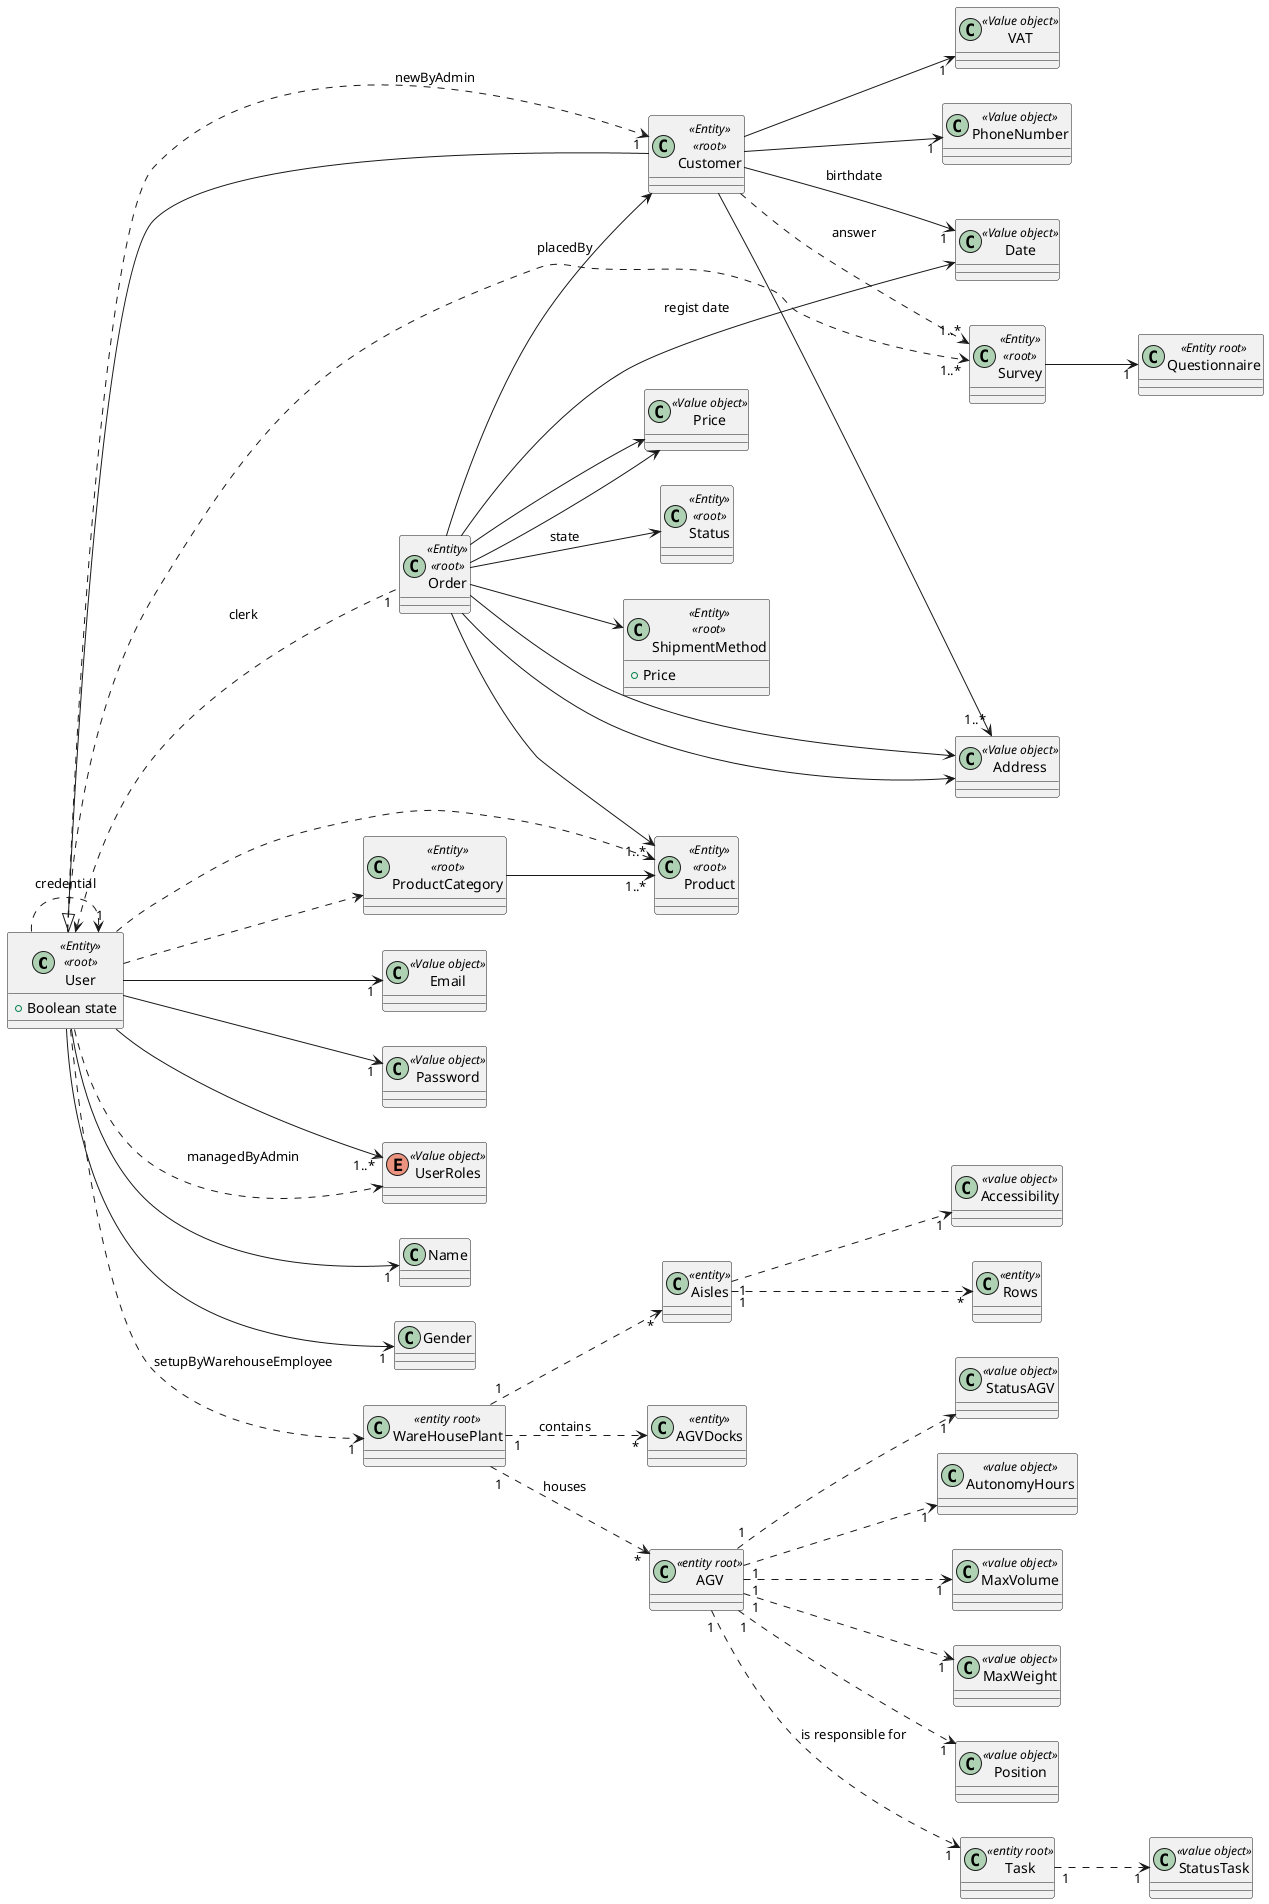 @startuml

left to right direction
'skinparam linetype ortho

class User <<Entity>> <<root>>{
 +Boolean state
}

class Customer <<Entity>> <<root>> {}

class Order <<Entity>> <<root>> {}



class Email <<Value object>> {}

class Password <<Value object>>

enum UserRoles <<Value object>> {}

User --> "1" Name
User --> "1" Gender
User --> "1" Email
User --> "1" Password
User ..> UserRoles : managedByAdmin
User --> "1..*" UserRoles

Customer --|> User


class VAT <<Value object>>{}
class PhoneNumber <<Value object>>{}
class Address <<Value object>>{}
class Date <<Value object>>

Customer --> "1" VAT
Customer --> "1..*" Address
Customer --> "1" PhoneNumber
Customer --> "1" Date : birthdate

class Price <<Value object>>{}
class Status <<Entity>> <<root>>{}
class ShipmentMethod <<Entity>> <<root>>{
    +Price
}

Order --> Customer : placedBy
Order --> Date :  regist date
Order --> Price
Order --> Price
Order --> Address
Order --> Address
Order --> Status : state
Order --> ShipmentMethod

class Product <<Entity>> <<root>>{}
class ProductCategory <<Entity>> <<root>>{}

Order --> "1..*" Product

ProductCategory --> "1..*" Product

User ..> ProductCategory
User ..> Product
User ..> "1" User : credential
User ..> "1" Customer : newByAdmin
User <.. "1" Order : clerk

class WareHousePlant<<entity root>> {}
class Aisles <<entity>> {}
class Accessibility <<value object>> {}
class Rows <<entity>> {}
class AGVDocks <<entity>> {}
class AGV<<entity root>>{}
class StatusAGV<<value object>>{}
class AutonomyHours<<value object>>{}
class MaxVolume<<value object>>{}
class MaxWeight<<value object>>{}
class Position<<value object>>{}
class Task<<entity root>>{}
class StatusTask<<value object>>{}

User ..> "1" WareHousePlant : setupByWarehouseEmployee
WareHousePlant "1" ..> "*" AGVDocks : contains
WareHousePlant "1" ..> "*" Aisles
Aisles "1" ..> "*" Rows
Aisles "1" ..> "1" Accessibility
WareHousePlant "1"..> "*" AGV : houses
AGV "1" ..> "1" StatusAGV
AGV "1" ..> "1" AutonomyHours
AGV "1" ..> "1" MaxVolume
AGV "1" ..> "1" MaxWeight
AGV "1" ..> "1" Position
AGV "1"..> "1" Task : is responsible for
Task "1" ..> "1" StatusTask

class Survey <<Entity>> <<root>>{}
class Questionnaire <<Entity root>>{}

User ..> "1..*" Survey
Customer ..> "1..*" Survey : answer
Survey --> "1" Questionnaire

@enduml